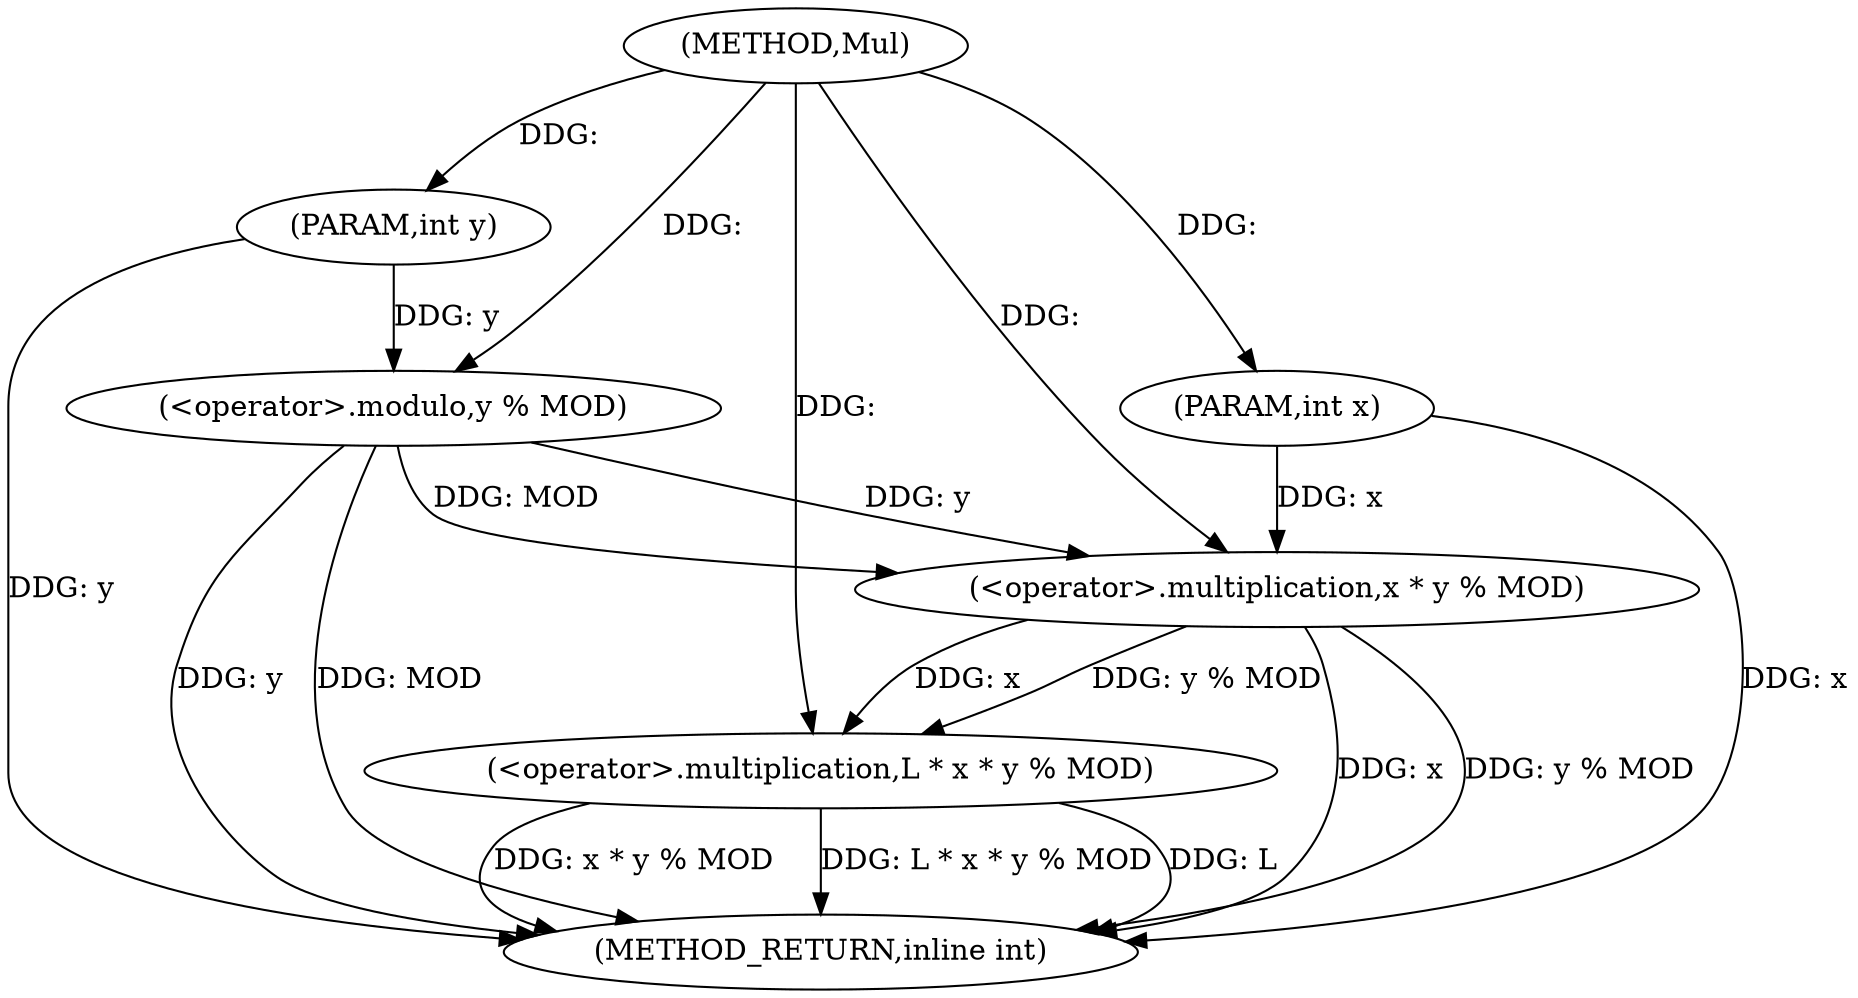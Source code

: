 digraph "Mul" {  
"1000205" [label = "(METHOD,Mul)" ]
"1000216" [label = "(METHOD_RETURN,inline int)" ]
"1000206" [label = "(PARAM,int x)" ]
"1000207" [label = "(PARAM,int y)" ]
"1000209" [label = "(<operator>.multiplication,L * x * y % MOD)" ]
"1000211" [label = "(<operator>.multiplication,x * y % MOD)" ]
"1000213" [label = "(<operator>.modulo,y % MOD)" ]
  "1000206" -> "1000216"  [ label = "DDG: x"] 
  "1000207" -> "1000216"  [ label = "DDG: y"] 
  "1000211" -> "1000216"  [ label = "DDG: x"] 
  "1000213" -> "1000216"  [ label = "DDG: y"] 
  "1000211" -> "1000216"  [ label = "DDG: y % MOD"] 
  "1000209" -> "1000216"  [ label = "DDG: x * y % MOD"] 
  "1000209" -> "1000216"  [ label = "DDG: L * x * y % MOD"] 
  "1000209" -> "1000216"  [ label = "DDG: L"] 
  "1000213" -> "1000216"  [ label = "DDG: MOD"] 
  "1000205" -> "1000206"  [ label = "DDG: "] 
  "1000205" -> "1000207"  [ label = "DDG: "] 
  "1000205" -> "1000209"  [ label = "DDG: "] 
  "1000211" -> "1000209"  [ label = "DDG: x"] 
  "1000211" -> "1000209"  [ label = "DDG: y % MOD"] 
  "1000206" -> "1000211"  [ label = "DDG: x"] 
  "1000205" -> "1000211"  [ label = "DDG: "] 
  "1000213" -> "1000211"  [ label = "DDG: MOD"] 
  "1000213" -> "1000211"  [ label = "DDG: y"] 
  "1000207" -> "1000213"  [ label = "DDG: y"] 
  "1000205" -> "1000213"  [ label = "DDG: "] 
}
